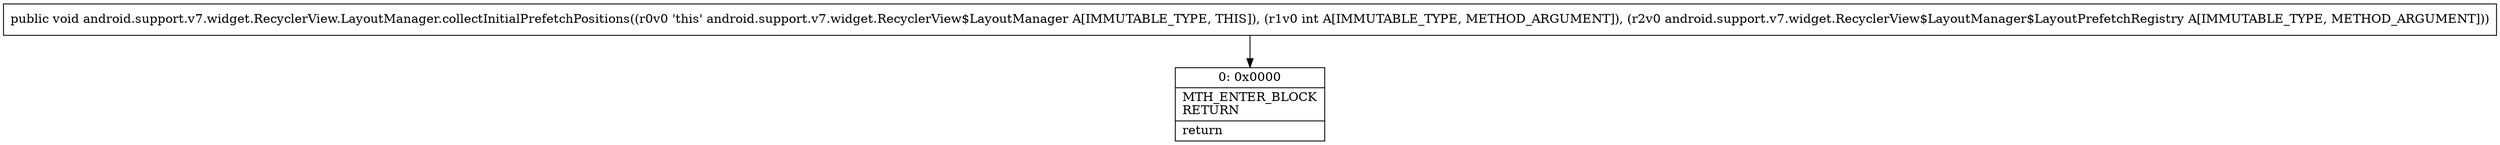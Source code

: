 digraph "CFG forandroid.support.v7.widget.RecyclerView.LayoutManager.collectInitialPrefetchPositions(ILandroid\/support\/v7\/widget\/RecyclerView$LayoutManager$LayoutPrefetchRegistry;)V" {
Node_0 [shape=record,label="{0\:\ 0x0000|MTH_ENTER_BLOCK\lRETURN\l|return\l}"];
MethodNode[shape=record,label="{public void android.support.v7.widget.RecyclerView.LayoutManager.collectInitialPrefetchPositions((r0v0 'this' android.support.v7.widget.RecyclerView$LayoutManager A[IMMUTABLE_TYPE, THIS]), (r1v0 int A[IMMUTABLE_TYPE, METHOD_ARGUMENT]), (r2v0 android.support.v7.widget.RecyclerView$LayoutManager$LayoutPrefetchRegistry A[IMMUTABLE_TYPE, METHOD_ARGUMENT])) }"];
MethodNode -> Node_0;
}

